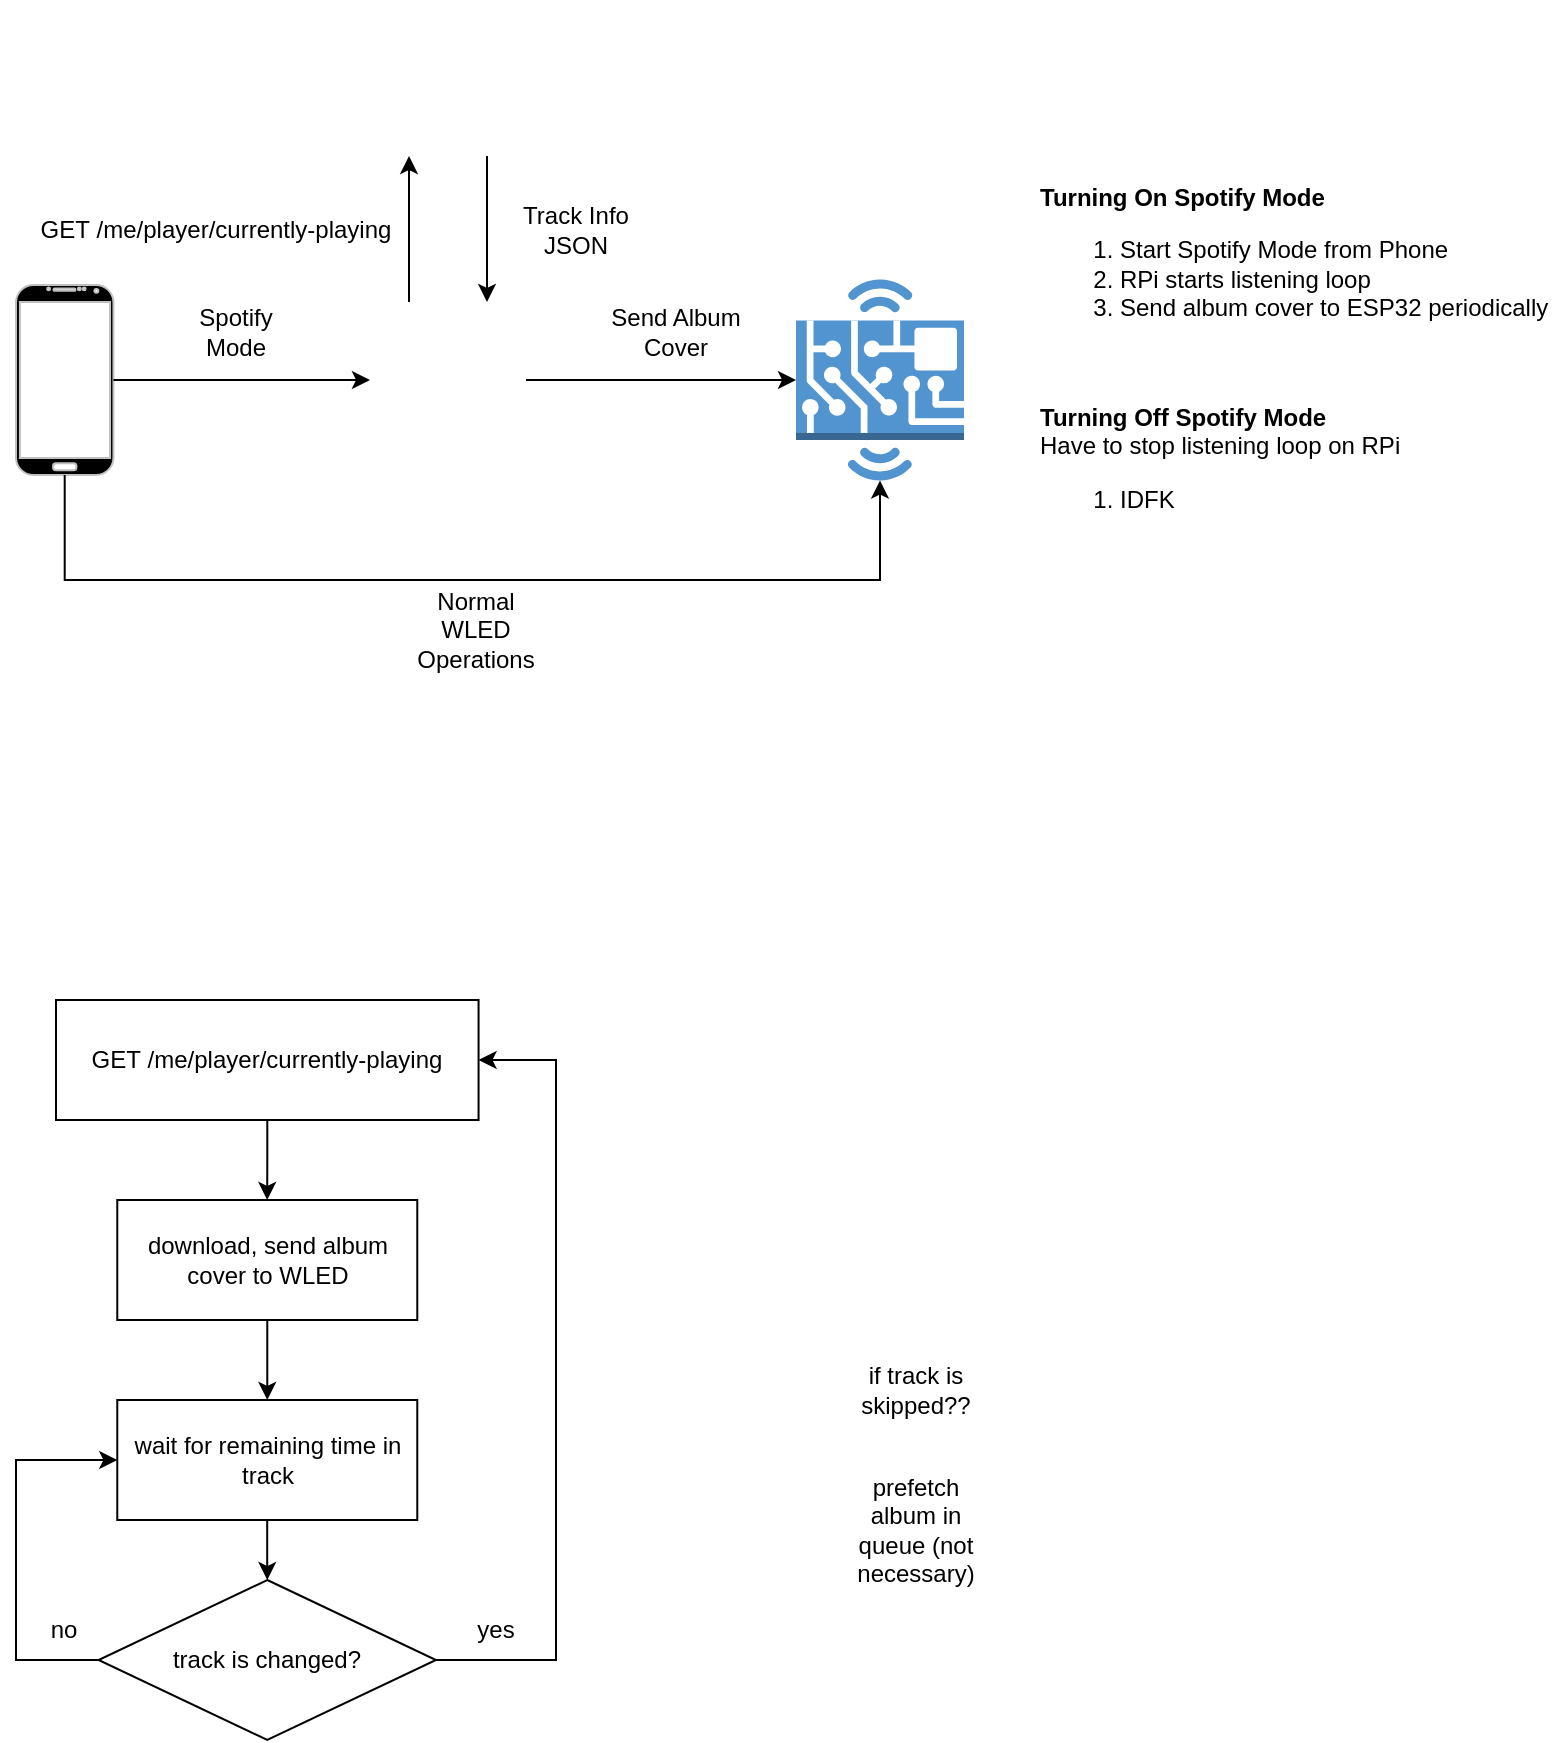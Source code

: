 <mxfile version="21.6.2" type="github">
  <diagram name="Page-1" id="tO3VQY19QrkRTFi3FYtI">
    <mxGraphModel dx="1050" dy="573" grid="1" gridSize="10" guides="1" tooltips="1" connect="1" arrows="1" fold="1" page="1" pageScale="1" pageWidth="850" pageHeight="1100" math="0" shadow="0">
      <root>
        <mxCell id="0" />
        <mxCell id="1" parent="0" />
        <mxCell id="hNq69fY_Lcnba899cUOK-2" value="" style="verticalLabelPosition=bottom;verticalAlign=top;html=1;shadow=0;dashed=0;strokeWidth=1;shape=mxgraph.android.phone2;strokeColor=#c0c0c0;fillColor=#000000;" parent="1" vertex="1">
          <mxGeometry x="170" y="252.5" width="48.72" height="95" as="geometry" />
        </mxCell>
        <mxCell id="hNq69fY_Lcnba899cUOK-4" value="" style="shape=image;html=1;verticalAlign=top;verticalLabelPosition=bottom;labelBackgroundColor=#ffffff;imageAspect=0;aspect=fixed;image=https://cdn1.iconfinder.com/data/icons/fruit-136/64/Fruit_iconfree_Filled_Outline_raspberry-healthy-organic-food-fruit_icon-128.png" parent="1" vertex="1">
          <mxGeometry x="347" y="261" width="78" height="78" as="geometry" />
        </mxCell>
        <mxCell id="hNq69fY_Lcnba899cUOK-5" value="" style="outlineConnect=0;dashed=0;verticalLabelPosition=bottom;verticalAlign=top;align=center;html=1;shape=mxgraph.aws3.hardware_board;fillColor=#5294CF;gradientColor=none;" parent="1" vertex="1">
          <mxGeometry x="560" y="249.75" width="84" height="100.5" as="geometry" />
        </mxCell>
        <mxCell id="hNq69fY_Lcnba899cUOK-6" value="" style="shape=image;html=1;verticalAlign=top;verticalLabelPosition=bottom;labelBackgroundColor=#ffffff;imageAspect=0;aspect=fixed;image=https://cdn4.iconfinder.com/data/icons/social-media-and-logos-11/32/Logo_Spotify-128.png" parent="1" vertex="1">
          <mxGeometry x="347" y="110" width="78" height="78" as="geometry" />
        </mxCell>
        <mxCell id="hNq69fY_Lcnba899cUOK-7" value="" style="endArrow=classic;html=1;rounded=0;entryX=0;entryY=0.5;entryDx=0;entryDy=0;" parent="1" source="hNq69fY_Lcnba899cUOK-2" target="hNq69fY_Lcnba899cUOK-4" edge="1">
          <mxGeometry width="50" height="50" relative="1" as="geometry">
            <mxPoint x="400" y="320" as="sourcePoint" />
            <mxPoint x="450" y="270" as="targetPoint" />
          </mxGeometry>
        </mxCell>
        <mxCell id="hNq69fY_Lcnba899cUOK-8" value="" style="endArrow=classic;html=1;rounded=0;entryX=0;entryY=0.5;entryDx=0;entryDy=0;entryPerimeter=0;exitX=1;exitY=0.5;exitDx=0;exitDy=0;" parent="1" source="hNq69fY_Lcnba899cUOK-4" target="hNq69fY_Lcnba899cUOK-5" edge="1">
          <mxGeometry width="50" height="50" relative="1" as="geometry">
            <mxPoint x="229" y="310" as="sourcePoint" />
            <mxPoint x="357" y="310" as="targetPoint" />
          </mxGeometry>
        </mxCell>
        <mxCell id="hNq69fY_Lcnba899cUOK-9" value="" style="endArrow=classic;html=1;rounded=0;entryX=0.5;entryY=1;entryDx=0;entryDy=0;entryPerimeter=0;edgeStyle=orthogonalEdgeStyle;" parent="1" source="hNq69fY_Lcnba899cUOK-2" target="hNq69fY_Lcnba899cUOK-5" edge="1">
          <mxGeometry width="50" height="50" relative="1" as="geometry">
            <mxPoint x="229" y="310" as="sourcePoint" />
            <mxPoint x="357" y="310" as="targetPoint" />
            <Array as="points">
              <mxPoint x="194" y="400" />
              <mxPoint x="602" y="400" />
            </Array>
          </mxGeometry>
        </mxCell>
        <mxCell id="hNq69fY_Lcnba899cUOK-10" value="" style="endArrow=classic;html=1;rounded=0;entryX=0.25;entryY=1;entryDx=0;entryDy=0;exitX=0.25;exitY=0;exitDx=0;exitDy=0;" parent="1" source="hNq69fY_Lcnba899cUOK-4" target="hNq69fY_Lcnba899cUOK-6" edge="1">
          <mxGeometry width="50" height="50" relative="1" as="geometry">
            <mxPoint x="435" y="310" as="sourcePoint" />
            <mxPoint x="570" y="310" as="targetPoint" />
          </mxGeometry>
        </mxCell>
        <mxCell id="hNq69fY_Lcnba899cUOK-11" value="" style="endArrow=classic;html=1;rounded=0;entryX=0.75;entryY=0;entryDx=0;entryDy=0;exitX=0.75;exitY=1;exitDx=0;exitDy=0;" parent="1" source="hNq69fY_Lcnba899cUOK-6" target="hNq69fY_Lcnba899cUOK-4" edge="1">
          <mxGeometry width="50" height="50" relative="1" as="geometry">
            <mxPoint x="377" y="271" as="sourcePoint" />
            <mxPoint x="380" y="198" as="targetPoint" />
          </mxGeometry>
        </mxCell>
        <mxCell id="hNq69fY_Lcnba899cUOK-12" value="Spotify Mode" style="text;html=1;strokeColor=none;fillColor=none;align=center;verticalAlign=middle;whiteSpace=wrap;rounded=0;" parent="1" vertex="1">
          <mxGeometry x="250" y="261" width="60" height="30" as="geometry" />
        </mxCell>
        <mxCell id="hNq69fY_Lcnba899cUOK-13" value="Normal WLED Operations" style="text;html=1;strokeColor=none;fillColor=none;align=center;verticalAlign=middle;whiteSpace=wrap;rounded=0;" parent="1" vertex="1">
          <mxGeometry x="370" y="410" width="60" height="30" as="geometry" />
        </mxCell>
        <mxCell id="hNq69fY_Lcnba899cUOK-16" value="GET&amp;nbsp;/me/player/currently-playing&lt;br&gt;" style="text;html=1;strokeColor=none;fillColor=none;align=center;verticalAlign=middle;whiteSpace=wrap;rounded=0;" parent="1" vertex="1">
          <mxGeometry x="170" y="210" width="200" height="30" as="geometry" />
        </mxCell>
        <mxCell id="hNq69fY_Lcnba899cUOK-17" value="Track Info JSON" style="text;html=1;strokeColor=none;fillColor=none;align=center;verticalAlign=middle;whiteSpace=wrap;rounded=0;" parent="1" vertex="1">
          <mxGeometry x="420" y="210" width="60" height="30" as="geometry" />
        </mxCell>
        <mxCell id="hNq69fY_Lcnba899cUOK-19" value="Send Album Cover" style="text;html=1;strokeColor=none;fillColor=none;align=center;verticalAlign=middle;whiteSpace=wrap;rounded=0;" parent="1" vertex="1">
          <mxGeometry x="460" y="261" width="80" height="30" as="geometry" />
        </mxCell>
        <mxCell id="hNq69fY_Lcnba899cUOK-20" value="&lt;div&gt;&lt;br&gt;&lt;/div&gt;&lt;div&gt;&lt;b&gt;Turning On Spotify Mode&lt;/b&gt;&lt;/div&gt;&lt;ol&gt;&lt;li&gt;Start Spotify Mode from Phone&lt;/li&gt;&lt;li&gt;RPi starts listening loop&lt;/li&gt;&lt;li&gt;Send album cover to ESP32 periodically&lt;/li&gt;&lt;/ol&gt;" style="text;html=1;strokeColor=none;fillColor=none;align=left;verticalAlign=middle;whiteSpace=wrap;rounded=0;" parent="1" vertex="1">
          <mxGeometry x="680" y="200" width="260" height="70" as="geometry" />
        </mxCell>
        <mxCell id="hNq69fY_Lcnba899cUOK-21" value="&lt;b&gt;Turning Off Spotify Mode&lt;/b&gt;&lt;br&gt;Have to stop listening loop on RPi&lt;br&gt;&lt;ol&gt;&lt;li&gt;IDFK&lt;/li&gt;&lt;/ol&gt;" style="text;html=1;strokeColor=none;fillColor=none;align=left;verticalAlign=middle;whiteSpace=wrap;rounded=0;" parent="1" vertex="1">
          <mxGeometry x="680" y="310" width="260" height="70" as="geometry" />
        </mxCell>
        <mxCell id="jRnMWDReSuQ30b_dvdPj-4" value="" style="edgeStyle=orthogonalEdgeStyle;rounded=0;orthogonalLoop=1;jettySize=auto;html=1;" edge="1" parent="1" source="jRnMWDReSuQ30b_dvdPj-1" target="jRnMWDReSuQ30b_dvdPj-3">
          <mxGeometry relative="1" as="geometry" />
        </mxCell>
        <mxCell id="jRnMWDReSuQ30b_dvdPj-1" value="GET&amp;nbsp;/me/player/currently-playing" style="rounded=0;whiteSpace=wrap;html=1;" vertex="1" parent="1">
          <mxGeometry x="190" y="610" width="211.28" height="60" as="geometry" />
        </mxCell>
        <mxCell id="jRnMWDReSuQ30b_dvdPj-9" value="" style="edgeStyle=orthogonalEdgeStyle;rounded=0;orthogonalLoop=1;jettySize=auto;html=1;" edge="1" parent="1" source="jRnMWDReSuQ30b_dvdPj-2" target="jRnMWDReSuQ30b_dvdPj-8">
          <mxGeometry relative="1" as="geometry" />
        </mxCell>
        <mxCell id="jRnMWDReSuQ30b_dvdPj-2" value="wait for remaining time in track" style="rounded=0;whiteSpace=wrap;html=1;" vertex="1" parent="1">
          <mxGeometry x="220.64" y="810" width="150" height="60" as="geometry" />
        </mxCell>
        <mxCell id="jRnMWDReSuQ30b_dvdPj-5" value="" style="edgeStyle=orthogonalEdgeStyle;rounded=0;orthogonalLoop=1;jettySize=auto;html=1;" edge="1" parent="1" source="jRnMWDReSuQ30b_dvdPj-3" target="jRnMWDReSuQ30b_dvdPj-2">
          <mxGeometry relative="1" as="geometry" />
        </mxCell>
        <mxCell id="jRnMWDReSuQ30b_dvdPj-3" value="download, send album cover to WLED" style="rounded=0;whiteSpace=wrap;html=1;" vertex="1" parent="1">
          <mxGeometry x="220.64" y="710" width="150" height="60" as="geometry" />
        </mxCell>
        <mxCell id="jRnMWDReSuQ30b_dvdPj-10" style="edgeStyle=orthogonalEdgeStyle;rounded=0;orthogonalLoop=1;jettySize=auto;html=1;entryX=1;entryY=0.5;entryDx=0;entryDy=0;" edge="1" parent="1" source="jRnMWDReSuQ30b_dvdPj-8" target="jRnMWDReSuQ30b_dvdPj-1">
          <mxGeometry relative="1" as="geometry">
            <Array as="points">
              <mxPoint x="440" y="940" />
              <mxPoint x="440" y="640" />
            </Array>
          </mxGeometry>
        </mxCell>
        <mxCell id="jRnMWDReSuQ30b_dvdPj-12" style="edgeStyle=orthogonalEdgeStyle;rounded=0;orthogonalLoop=1;jettySize=auto;html=1;exitX=0;exitY=0.5;exitDx=0;exitDy=0;entryX=0;entryY=0.5;entryDx=0;entryDy=0;" edge="1" parent="1" source="jRnMWDReSuQ30b_dvdPj-8" target="jRnMWDReSuQ30b_dvdPj-2">
          <mxGeometry relative="1" as="geometry">
            <Array as="points">
              <mxPoint x="170" y="940" />
              <mxPoint x="170" y="840" />
            </Array>
          </mxGeometry>
        </mxCell>
        <mxCell id="jRnMWDReSuQ30b_dvdPj-8" value="track is changed?" style="rhombus;whiteSpace=wrap;html=1;" vertex="1" parent="1">
          <mxGeometry x="211.28" y="900" width="168.72" height="80" as="geometry" />
        </mxCell>
        <mxCell id="jRnMWDReSuQ30b_dvdPj-11" value="yes" style="text;html=1;strokeColor=none;fillColor=none;align=center;verticalAlign=middle;whiteSpace=wrap;rounded=0;" vertex="1" parent="1">
          <mxGeometry x="380" y="910" width="60" height="30" as="geometry" />
        </mxCell>
        <mxCell id="jRnMWDReSuQ30b_dvdPj-13" value="no" style="text;html=1;strokeColor=none;fillColor=none;align=center;verticalAlign=middle;whiteSpace=wrap;rounded=0;" vertex="1" parent="1">
          <mxGeometry x="164.36" y="910" width="60" height="30" as="geometry" />
        </mxCell>
        <mxCell id="jRnMWDReSuQ30b_dvdPj-14" value="if track is skipped??" style="text;html=1;strokeColor=none;fillColor=none;align=center;verticalAlign=middle;whiteSpace=wrap;rounded=0;" vertex="1" parent="1">
          <mxGeometry x="590" y="790" width="60" height="30" as="geometry" />
        </mxCell>
        <mxCell id="jRnMWDReSuQ30b_dvdPj-15" value="prefetch album in queue (not necessary)" style="text;html=1;strokeColor=none;fillColor=none;align=center;verticalAlign=middle;whiteSpace=wrap;rounded=0;" vertex="1" parent="1">
          <mxGeometry x="590" y="860" width="60" height="30" as="geometry" />
        </mxCell>
      </root>
    </mxGraphModel>
  </diagram>
</mxfile>
